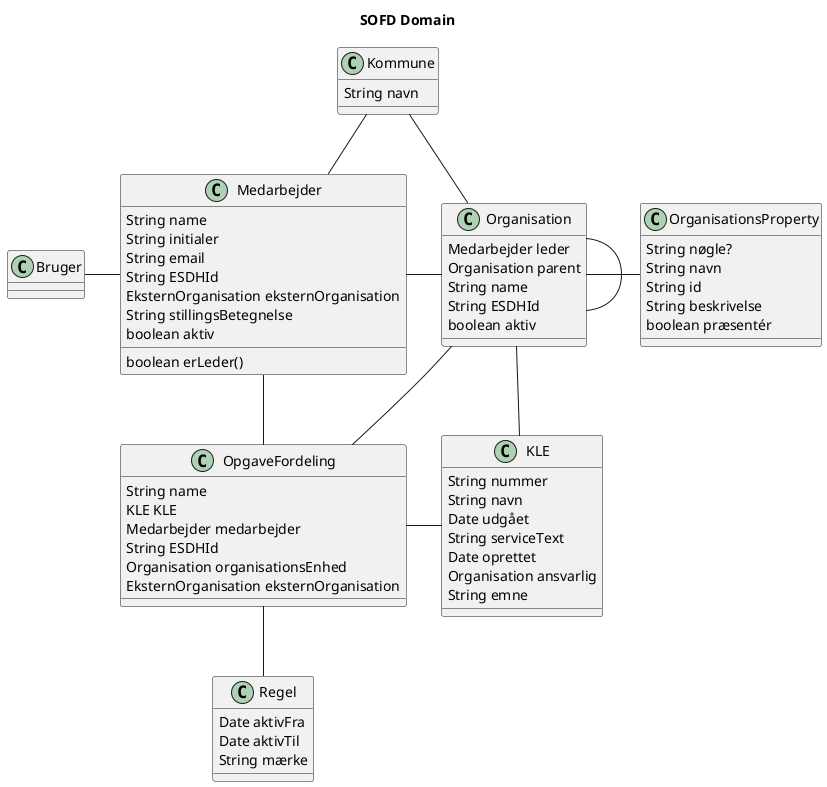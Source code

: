 @startuml
title SOFD Domain

class Kommune {
  String navn
}

class Regel {
  Date aktivFra
  Date aktivTil
  String mærke
}

class KLE {
  String nummer
  String navn
  Date udgået
  String serviceText
  Date oprettet
  Organisation ansvarlig
  String emne
}

class OrganisationsProperty {
  String nøgle?
  String navn
  String id
  String beskrivelse
  boolean præsentér
}

class OpgaveFordeling {
  String name
  KLE KLE
  Medarbejder medarbejder
  String ESDHId
  Organisation organisationsEnhed
  EksternOrganisation eksternOrganisation
}

class Medarbejder {
  String name
  String initialer
  String email
  String ESDHId
  EksternOrganisation eksternOrganisation
  String stillingsBetegnelse
  boolean aktiv
  boolean erLeder()
  
}

class Organisation {
  Medarbejder leder
  Organisation parent
  String name
  String ESDHId
  boolean aktiv
  
}

Kommune -- Medarbejder
Kommune -- Organisation
Organisation - Organisation
Organisation - OrganisationsProperty
Organisation -- OpgaveFordeling
Organisation -- KLE
Medarbejder -- OpgaveFordeling
OpgaveFordeling - KLE
Bruger - Medarbejder
Medarbejder - Organisation
OpgaveFordeling -- Regel

@enduml
